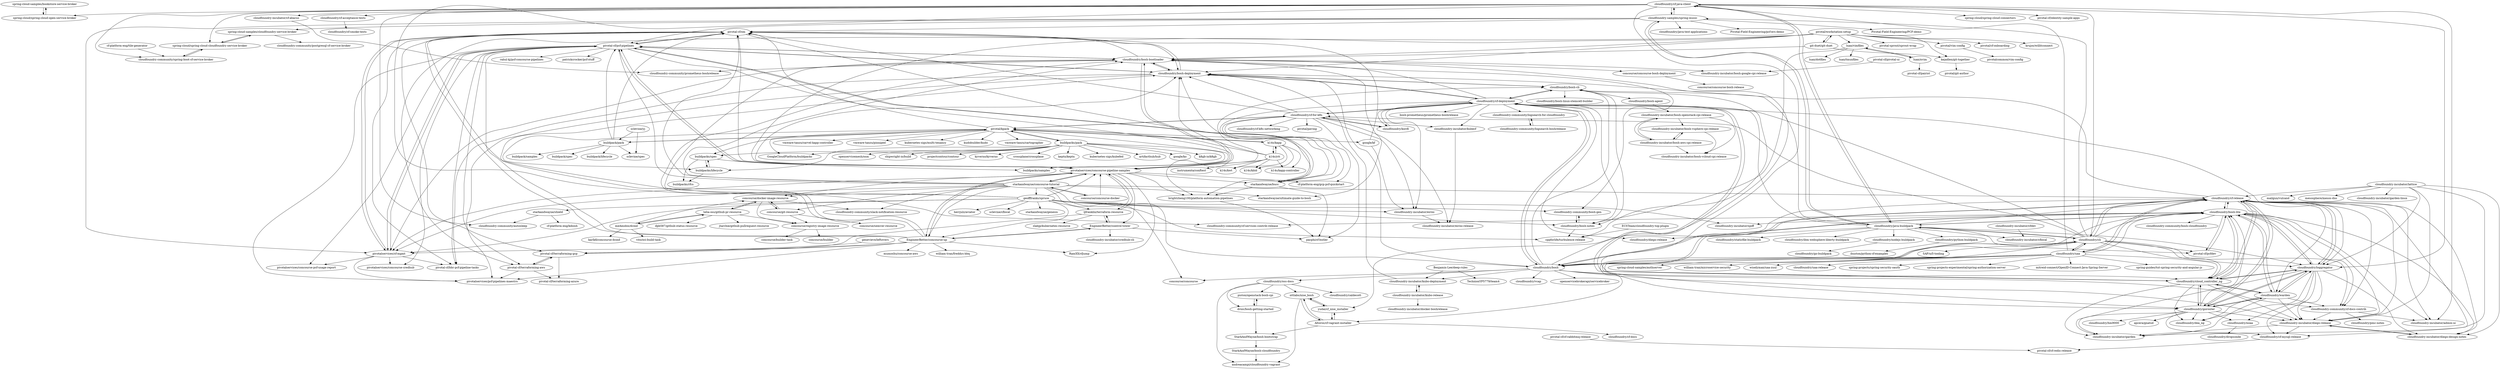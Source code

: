 digraph G {
"spring-cloud-samples/bookstore-service-broker" -> "spring-cloud/spring-cloud-open-service-broker"
"spring-cloud/spring-cloud-open-service-broker" -> "spring-cloud-samples/bookstore-service-broker"
"buildpack/pack" -> "buildpack/samples"
"buildpack/pack" -> "sclevine/spec"
"buildpack/pack" -> "buildpack/spec"
"buildpack/pack" -> "buildpack/lifecycle"
"buildpack/pack" -> "pivotal-cf/om"
"buildpack/pack" -> "pivotal/kpack"
"buildpack/pack" -> "pivotal-cf/pcf-pipelines"
"pivotal/kpack" -> "buildpacks/pack"
"pivotal/kpack" -> "buildpacks/spec"
"pivotal/kpack" -> "cloudfoundry/cf-for-k8s"
"pivotal/kpack" -> "vmware-tanzu/cartographer" ["e"=1]
"pivotal/kpack" -> "k14s/kapp"
"pivotal/kpack" -> "buildpack/pack"
"pivotal/kpack" -> "pivotal-cf/om"
"pivotal/kpack" -> "buildpacks/lifecycle"
"pivotal/kpack" -> "vmware-tanzu/carvel-kapp-controller" ["e"=1]
"pivotal/kpack" -> "vmware-tanzu/pinniped" ["e"=1]
"pivotal/kpack" -> "kubernetes-sigs/multi-tenancy" ["e"=1]
"pivotal/kpack" -> "kudobuilder/kudo" ["e"=1]
"pivotal/kpack" -> "GoogleCloudPlatform/buildpacks" ["e"=1]
"pivotal/kpack" -> "google/kf"
"pivotal/kpack" -> "buildpacks/samples"
"sclevine/yj" -> "sclevine/spec"
"sclevine/yj" -> "buildpack/pack"
"buildpacks/pack" -> "pivotal/kpack"
"buildpacks/pack" -> "GoogleCloudPlatform/buildpacks" ["e"=1]
"buildpacks/pack" -> "buildpacks/lifecycle"
"buildpacks/pack" -> "buildpacks/spec"
"buildpacks/pack" -> "buildpacks/samples"
"buildpacks/pack" -> "shipwright-io/build" ["e"=1]
"buildpacks/pack" -> "projectcontour/contour" ["e"=1]
"buildpacks/pack" -> "kyverno/kyverno" ["e"=1]
"buildpacks/pack" -> "crossplane/crossplane" ["e"=1]
"buildpacks/pack" -> "keptn/keptn" ["e"=1]
"buildpacks/pack" -> "kubernetes-sigs/kubefed" ["e"=1]
"buildpacks/pack" -> "artifacthub/hub" ["e"=1]
"buildpacks/pack" -> "google/ko" ["e"=1]
"buildpacks/pack" -> "k8gb-io/k8gb" ["e"=1]
"buildpacks/pack" -> "openservicemesh/osm" ["e"=1]
"git-duet/git-duet" -> "kejadlen/git-together"
"git-duet/git-duet" -> "pivotal/workstation-setup"
"git-duet/git-duet" -> "cloudfoundry/bosh-bootloader"
"cloudfoundry-samples/spring-music" -> "cloudfoundry/cf-java-client"
"cloudfoundry-samples/spring-music" -> "pivotal-cf/pcf-pipelines"
"cloudfoundry-samples/spring-music" -> "Pivotal-Field-Engineering/PCF-demo"
"cloudfoundry-samples/spring-music" -> "cloudfoundry/java-buildpack"
"cloudfoundry-samples/spring-music" -> "pivotal-cf/om"
"cloudfoundry-samples/spring-music" -> "cloudfoundry/java-test-applications"
"cloudfoundry-samples/spring-music" -> "spring-cloud-samples/cloudfoundry-service-broker"
"cloudfoundry-samples/spring-music" -> "Pivotal-Field-Engineering/pcf-ers-demo"
"cloudfoundry-samples/spring-music" -> "pivotalservices/cf-mgmt"
"cloudfoundry/java-buildpack" -> "cloudfoundry/staticfile-buildpack"
"cloudfoundry/java-buildpack" -> "cloudfoundry/ibm-websphere-liberty-buildpack"
"cloudfoundry/java-buildpack" -> "cloudfoundry/bosh-lite"
"cloudfoundry/java-buildpack" -> "cloudfoundry/cf-java-client"
"cloudfoundry/java-buildpack" -> "cloudfoundry/nodejs-buildpack"
"cloudfoundry/java-buildpack" -> "cloudfoundry-samples/spring-music"
"cloudfoundry/java-buildpack" -> "cloudfoundry/cli"
"cloudfoundry/java-buildpack" -> "cloudfoundry/cf-release"
"cloudfoundry/java-buildpack" -> "cloudfoundry/python-buildpack"
"cloudfoundry/java-buildpack" -> "pivotal-cf/pcfdev"
"cloudfoundry/java-buildpack" -> "cloudfoundry/cf-deployment"
"cloudfoundry/java-buildpack" -> "cloudfoundry/bosh-cli"
"cloudfoundry/java-buildpack" -> "cloudfoundry/diego-release"
"cloudfoundry/java-buildpack" -> "cloudfoundry/loggregator"
"cloudfoundry/java-buildpack" -> "cloudfoundry-incubator/cflocal"
"cloudfoundry/uaa" -> "cloudfoundry/cf-release"
"cloudfoundry/uaa" -> "mitreid-connect/OpenID-Connect-Java-Spring-Server" ["e"=1]
"cloudfoundry/uaa" -> "spring-projects/spring-security-oauth" ["e"=1]
"cloudfoundry/uaa" -> "cloudfoundry/cf-java-client"
"cloudfoundry/uaa" -> "spring-projects-experimental/spring-authorization-server" ["e"=1]
"cloudfoundry/uaa" -> "cloudfoundry/bosh"
"cloudfoundry/uaa" -> "cloudfoundry/cli"
"cloudfoundry/uaa" -> "cloudfoundry/cloud_controller_ng"
"cloudfoundry/uaa" -> "cloudfoundry/bosh-lite"
"cloudfoundry/uaa" -> "spring-guides/tut-spring-security-and-angular-js" ["e"=1]
"cloudfoundry/uaa" -> "cloudfoundry/gorouter"
"cloudfoundry/uaa" -> "spring-cloud-samples/authserver" ["e"=1]
"cloudfoundry/uaa" -> "william-tran/microservice-security" ["e"=1]
"cloudfoundry/uaa" -> "wiselyman/uaa-zuul" ["e"=1]
"cloudfoundry/uaa" -> "cloudfoundry/uaa-release"
"cloudfoundry-incubator/eirini" -> "cloudfoundry-incubator/eirini-release"
"cloudfoundry/cf-release" -> "cloudfoundry/bosh-lite"
"cloudfoundry/cf-release" -> "cloudfoundry/bosh"
"cloudfoundry/cf-release" -> "cloudfoundry-incubator/diego-release"
"cloudfoundry/cf-release" -> "cloudfoundry/cloud_controller_ng"
"cloudfoundry/cf-release" -> "cloudfoundry/loggregator"
"cloudfoundry/cf-release" -> "cloudfoundry/gorouter"
"cloudfoundry/cf-release" -> "cloudfoundry-community/cf-docs-contrib"
"cloudfoundry/cf-release" -> "cloudfoundry/cf-mysql-release"
"cloudfoundry/cf-release" -> "cloudfoundry/cli"
"cloudfoundry/cf-release" -> "cloudfoundry/warden"
"cloudfoundry/cf-release" -> "cloudfoundry-incubator/diego-design-notes"
"cloudfoundry/cf-release" -> "cloudfoundry/bosh-deployment"
"cloudfoundry/cf-release" -> "cloudfoundry-incubator/admin-ui"
"cloudfoundry/cf-release" -> "cloudfoundry/uaa"
"cloudfoundry/cf-release" -> "yudai/cf_nise_installer"
"cloudfoundry/cli" -> "cloudfoundry/cf-release"
"cloudfoundry/cli" -> "cloudfoundry/bosh"
"cloudfoundry/cli" -> "cloudfoundry/java-buildpack"
"cloudfoundry/cli" -> "cloudfoundry/bosh-lite"
"cloudfoundry/cli" -> "cloudfoundry/cloud_controller_ng"
"cloudfoundry/cli" -> "cloudfoundry/uaa"
"cloudfoundry/cli" -> "cloudfoundry/cf-deployment"
"cloudfoundry/cli" -> "cloudfoundry/gorouter"
"cloudfoundry/cli" -> "cloudfoundry/cf-java-client"
"cloudfoundry/cli" -> "SAP/ui5-tooling" ["e"=1]
"cloudfoundry/cli" -> "cloudfoundry/cf-for-k8s"
"cloudfoundry/cli" -> "cloudfoundry/loggregator"
"cloudfoundry/cli" -> "cloudfoundry-samples/spring-music"
"cloudfoundry/cli" -> "pivotal-cf/pcfdev"
"cloudfoundry/cli" -> "cloudfoundry-community/cf-docs-contrib"
"kejadlen/git-together" -> "pivotal/git-author"
"k14s/kapp" -> "k14s/ytt"
"k14s/kapp" -> "k14s/kwt"
"k14s/kapp" -> "k14s/kbld"
"k14s/kapp" -> "k14s/kapp-controller"
"k14s/kapp" -> "pivotal/kpack"
"pivotal-cf/om" -> "pivotal-cf/pcf-pipelines"
"pivotal-cf/om" -> "pivotalservices/cf-mgmt"
"pivotal-cf/om" -> "pivotal-cf/terraforming-gcp"
"pivotal-cf/om" -> "pivotal-cf/bbr-pcf-pipeline-tasks"
"pivotal-cf/om" -> "cloudfoundry/bosh-deployment"
"pivotal-cf/om" -> "brightzheng100/platform-automation-pipelines"
"concourse/git-resource" -> "concourse/docker-image-resource"
"concourse/git-resource" -> "concourse/semver-resource"
"concourse/git-resource" -> "concourse/registry-image-resource"
"pivotal/vim-config" -> "pivotalcommon/vim-config"
"cloudfoundry/bosh" -> "cloudfoundry/cf-release"
"cloudfoundry/bosh" -> "cloudfoundry/bosh-lite"
"cloudfoundry/bosh" -> "cloudfoundry/bosh-cli"
"cloudfoundry/bosh" -> "cloudfoundry/cli"
"cloudfoundry/bosh" -> "cloudfoundry/cf-deployment"
"cloudfoundry/bosh" -> "cloudfoundry/bosh-deployment"
"cloudfoundry/bosh" -> "cloudfoundry/cloud_controller_ng"
"cloudfoundry/bosh" -> "cloudfoundry-incubator/kubo-deployment"
"cloudfoundry/bosh" -> "cloudfoundry/vcap" ["e"=1]
"cloudfoundry/bosh" -> "cloudfoundry-incubator/diego-release"
"cloudfoundry/bosh" -> "concourse/concourse" ["e"=1]
"cloudfoundry/bosh" -> "cloudfoundry/oss-docs"
"cloudfoundry/bosh" -> "cloudfoundry/bosh-bootloader"
"cloudfoundry/bosh" -> "cloudfoundry-community/cf-docs-contrib"
"cloudfoundry/bosh" -> "openservicebrokerapi/servicebroker" ["e"=1]
"pivotalservices/concourse-pipeline-samples" -> "pivotal-cf/pcf-pipelines"
"pivotalservices/concourse-pipeline-samples" -> "cloudfoundry/bosh-bootloader"
"pivotalservices/concourse-pipeline-samples" -> "starkandwayne/concourse-tutorial"
"pivotalservices/concourse-pipeline-samples" -> "pivotal-cf/om"
"pivotalservices/concourse-pipeline-samples" -> "pivotalservices/cf-mgmt"
"pivotalservices/concourse-pipeline-samples" -> "EngineerBetter/concourse-up"
"pivotalservices/concourse-pipeline-samples" -> "EngineerBetter/control-tower"
"pivotalservices/concourse-pipeline-samples" -> "ljfranklin/terraform-resource"
"pivotalservices/concourse-pipeline-samples" -> "cloudfoundry/bosh-deployment"
"pivotalservices/concourse-pipeline-samples" -> "RamXX/cfjump"
"pivotalservices/concourse-pipeline-samples" -> "brightzheng100/platform-automation-pipelines"
"pivotalservices/concourse-pipeline-samples" -> "concourse/docker-image-resource"
"pivotalservices/concourse-pipeline-samples" -> "cloudfoundry/bosh-cli"
"pivotalservices/concourse-pipeline-samples" -> "cf-platform-eng/gcp-pcf-quickstart"
"pivotalservices/concourse-pipeline-samples" -> "starkandwayne/bucc"
"cloudfoundry-incubator/cfdev" -> "cloudfoundry-incubator/cflocal"
"cloudfoundry/bosh-lite" -> "cloudfoundry/cf-release"
"cloudfoundry/bosh-lite" -> "cloudfoundry-incubator/spiff"
"cloudfoundry/bosh-lite" -> "cloudfoundry-incubator/diego-release"
"cloudfoundry/bosh-lite" -> "cloudfoundry/bosh"
"cloudfoundry/bosh-lite" -> "cloudfoundry/cloud_controller_ng"
"cloudfoundry/bosh-lite" -> "cloudfoundry/loggregator"
"cloudfoundry/bosh-lite" -> "cloudfoundry/warden"
"cloudfoundry/bosh-lite" -> "Altoros/cf-vagrant-installer"
"cloudfoundry/bosh-lite" -> "cloudfoundry-incubator/admin-ui"
"cloudfoundry/bosh-lite" -> "cloudfoundry-community/cf-services-contrib-release"
"cloudfoundry/bosh-lite" -> "cloudfoundry-community/bosh-cloudfoundry"
"cloudfoundry/bosh-lite" -> "cloudfoundry-incubator/diego-design-notes"
"cloudfoundry/bosh-lite" -> "cloudfoundry-community/cf-docs-contrib"
"cloudfoundry/bosh-lite" -> "pivotal-cf/pcfdev"
"cloudfoundry/bosh-lite" -> "cloudfoundry/java-buildpack"
"k14s/ytt" -> "k14s/kapp"
"k14s/ytt" -> "k14s/kbld"
"k14s/ytt" -> "k14s/kwt"
"k14s/ytt" -> "cloudfoundry/bosh-deployment"
"k14s/ytt" -> "k14s/kapp-controller"
"k14s/ytt" -> "instrumenta/conftest" ["e"=1]
"k14s/ytt" -> "pivotal/kpack"
"k14s/ytt" -> "pivotalservices/concourse-pipeline-samples"
"pivotal-cf/pivotal-ui" -> "cloudfoundry-incubator/bosh-google-cpi-release"
"cloudfoundry-community/logsearch-boshrelease" -> "cloudfoundry-community/logsearch-for-cloudfoundry"
"cloudfoundry/bosh-deployment" -> "cloudfoundry/bosh-cli"
"cloudfoundry/bosh-deployment" -> "cloudfoundry/cf-deployment"
"cloudfoundry/bosh-deployment" -> "cloudfoundry/bosh-bootloader"
"cloudfoundry/bosh-deployment" -> "pivotal-cf/bbr-pcf-pipeline-tasks"
"cloudfoundry/bosh-deployment" -> "pivotal-cf/pcf-pipelines"
"cloudfoundry/bosh-deployment" -> "pivotalservices/pcf-pipelines-maestro"
"cloudfoundry/bosh-deployment" -> "pivotal-cf/om"
"concourse/concourse-docker" -> "pivotalservices/concourse-pipeline-samples"
"concourse/concourse-docker" -> "starkandwayne/concourse-tutorial"
"telia-oss/github-pr-resource" -> "concourse/registry-image-resource"
"telia-oss/github-pr-resource" -> "concourse/docker-image-resource"
"telia-oss/github-pr-resource" -> "meAmidos/dcind"
"telia-oss/github-pr-resource" -> "jtarchie/github-pullrequest-resource"
"telia-oss/github-pr-resource" -> "dpb587/github-status-resource"
"brightzheng100/platform-automation-pipelines" -> "pacphi/cf-butler"
"cloudfoundry/bosh-bootloader" -> "pivotal-cf/pcf-pipelines"
"cloudfoundry/bosh-bootloader" -> "cloudfoundry/bosh-deployment"
"cloudfoundry/bosh-bootloader" -> "pivotalservices/concourse-pipeline-samples"
"cloudfoundry/bosh-bootloader" -> "pivotalservices/cf-mgmt"
"cloudfoundry/bosh-bootloader" -> "pivotal-cf/om"
"cloudfoundry/bosh-bootloader" -> "cloudfoundry-incubator/bosh-google-cpi-release"
"cloudfoundry/bosh-bootloader" -> "concourse/concourse-bosh-deployment"
"cloudfoundry/bosh-bootloader" -> "starkandwayne/ultimate-guide-to-bosh"
"cloudfoundry/bosh-bootloader" -> "cloudfoundry-community/prometheus-boshrelease" ["e"=1]
"cloudfoundry/bosh-bootloader" -> "cloudfoundry-community/bosh-gen"
"pivotal-cf/pcf-pipelines" -> "pivotal-cf/om"
"pivotal-cf/pcf-pipelines" -> "pivotalservices/cf-mgmt"
"pivotal-cf/pcf-pipelines" -> "pivotalservices/concourse-pipeline-samples"
"pivotal-cf/pcf-pipelines" -> "pivotal-cf/bbr-pcf-pipeline-tasks"
"pivotal-cf/pcf-pipelines" -> "pivotalservices/pcf-pipelines-maestro"
"pivotal-cf/pcf-pipelines" -> "cloudfoundry/bosh-bootloader"
"pivotal-cf/pcf-pipelines" -> "pivotalservices/concourse-pcf-usage-report"
"pivotal-cf/pcf-pipelines" -> "brightzheng100/platform-automation-pipelines"
"pivotal-cf/pcf-pipelines" -> "cloudfoundry/bosh-deployment"
"pivotal-cf/pcf-pipelines" -> "rahul-kj/pcf-concourse-pipelines"
"pivotal-cf/pcf-pipelines" -> "pivotal-cf/terraforming-aws"
"pivotal-cf/pcf-pipelines" -> "starkandwayne/bucc"
"pivotal-cf/pcf-pipelines" -> "pivotalservices/concourse-credhub"
"pivotal-cf/pcf-pipelines" -> "patrickcrocker/pcf-stuff"
"pivotal/workstation-setup" -> "pivotal/cf-onboarding"
"pivotal/workstation-setup" -> "cloudfoundry/bosh-bootloader"
"pivotal/workstation-setup" -> "krujos/willitconnect"
"pivotal/workstation-setup" -> "luan/vimfiles"
"pivotal/workstation-setup" -> "pivotalservices/concourse-pipeline-samples"
"pivotal/workstation-setup" -> "pivotal/vim-config"
"pivotal/workstation-setup" -> "git-duet/git-duet"
"pivotal/workstation-setup" -> "kejadlen/git-together"
"pivotal/workstation-setup" -> "cloudfoundry/bosh-deployment"
"pivotal/workstation-setup" -> "pivotal-sprout/sprout-wrap" ["e"=1]
"pivotal/workstation-setup" -> "pivotal-cf/terraforming-aws"
"cloudfoundry-community/spring-boot-cf-service-broker" -> "spring-cloud/spring-cloud-cloudfoundry-service-broker"
"starkandwayne/shield" -> "cf-platform-eng/kibosh"
"starkandwayne/shield" -> "cloudfoundry-community/autosleep"
"google/kf" -> "pivotal-cf/om"
"google/kf" -> "cloudfoundry-incubator/eirini"
"cloudfoundry-community/logsearch-for-cloudfoundry" -> "cloudfoundry-community/logsearch-boshrelease"
"geofffranks/spruce" -> "herrjulz/aviator"
"geofffranks/spruce" -> "cloudfoundry-community/bosh-gen"
"geofffranks/spruce" -> "cloudfoundry/bosh-notes"
"geofffranks/spruce" -> "pivotalservices/cf-mgmt"
"geofffranks/spruce" -> "cloudfoundry-incubator/spiff"
"geofffranks/spruce" -> "pivotal-cf/om"
"geofffranks/spruce" -> "cloudfoundry-incubator/eirini"
"geofffranks/spruce" -> "starkandwayne/shield"
"geofffranks/spruce" -> "sclevine/cflocal" ["e"=1]
"geofffranks/spruce" -> "starkandwayne/genesis"
"geofffranks/spruce" -> "ljfranklin/terraform-resource"
"geofffranks/spruce" -> "EngineerBetter/concourse-up"
"geofffranks/spruce" -> "pivotalservices/concourse-pipeline-samples"
"geofffranks/spruce" -> "cppforlife/turbulence-release"
"geofffranks/spruce" -> "cloudfoundry/bosh-bootloader"
"pivotal-cf/pcfdev" -> "cloudfoundry/bosh-lite"
"starkandwayne/concourse-tutorial" -> "pivotalservices/concourse-pipeline-samples"
"starkandwayne/concourse-tutorial" -> "concourse/concourse" ["e"=1]
"starkandwayne/concourse-tutorial" -> "EngineerBetter/concourse-up"
"starkandwayne/concourse-tutorial" -> "concourse/concourse-docker"
"starkandwayne/concourse-tutorial" -> "pivotal-cf/om"
"starkandwayne/concourse-tutorial" -> "concourse/docker-image-resource"
"starkandwayne/concourse-tutorial" -> "pivotal-cf/pcf-pipelines"
"starkandwayne/concourse-tutorial" -> "cloudfoundry/bosh-bootloader"
"starkandwayne/concourse-tutorial" -> "concourse/git-resource"
"starkandwayne/concourse-tutorial" -> "cloudfoundry-community/slack-notification-resource"
"starkandwayne/concourse-tutorial" -> "pivotalservices/cf-mgmt"
"starkandwayne/concourse-tutorial" -> "geofffranks/spruce"
"starkandwayne/concourse-tutorial" -> "starkandwayne/ultimate-guide-to-bosh"
"starkandwayne/concourse-tutorial" -> "cloudfoundry/bosh"
"starkandwayne/concourse-tutorial" -> "cloudfoundry/cf-release"
"cloudfoundry/cf-deployment" -> "cloudfoundry/bosh-deployment"
"cloudfoundry/cf-deployment" -> "cloudfoundry/cf-for-k8s"
"cloudfoundry/cf-deployment" -> "cloudfoundry/bosh-bootloader"
"cloudfoundry/cf-deployment" -> "cloudfoundry/bosh-cli"
"cloudfoundry/cf-deployment" -> "cloudfoundry/bosh-notes"
"cloudfoundry/cf-deployment" -> "cloudfoundry/korifi"
"cloudfoundry/cf-deployment" -> "cloudfoundry/diego-release"
"cloudfoundry/cf-deployment" -> "cloudfoundry-community/logsearch-for-cloudfoundry"
"cloudfoundry/cf-deployment" -> "starkandwayne/bucc"
"cloudfoundry/cf-deployment" -> "cloudfoundry/cloud_controller_ng"
"cloudfoundry/cf-deployment" -> "cloudfoundry-incubator/kubecf"
"cloudfoundry/cf-deployment" -> "bosh-prometheus/prometheus-boshrelease"
"cloudfoundry/cf-deployment" -> "cloudfoundry-incubator/eirini"
"cloudfoundry/cf-deployment" -> "cloudfoundry/loggregator"
"cloudfoundry/cf-deployment" -> "cloudfoundry/bosh"
"cloudfoundry/korifi" -> "cloudfoundry/cf-for-k8s"
"cloudfoundry/korifi" -> "cloudfoundry/cf-deployment"
"concourse/concourse-bosh-deployment" -> "concourse/concourse-bosh-release"
"Benjamin-Lee/deep-rules" -> "cloudfoundry-incubator/kubo-deployment"
"Benjamin-Lee/deep-rules" -> "TechnionYP5779/team4" ["e"=1]
"cloudfoundry/bosh-notes" -> "cppforlife/turbulence-release"
"cloudfoundry/bosh-notes" -> "cloudfoundry-community/bosh-gen"
"luan/vimfiles" -> "luan/nvim"
"luan/vimfiles" -> "cloudfoundry/bosh-notes"
"luan/vimfiles" -> "luan/tmuxfiles"
"luan/vimfiles" -> "luan/dotfiles"
"cloudfoundry/python-buildpack" -> "ihuston/python-cf-examples"
"genevieve/leftovers" -> "pivotal-cf/terraforming-gcp"
"cloudfoundry-incubator/kubo-deployment" -> "cloudfoundry-incubator/kubo-release"
"cloudfoundry-incubator/kubo-deployment" -> "cloudfoundry/bosh-deployment"
"cloudfoundry/gorouter" -> "cloudfoundry/cloud_controller_ng"
"cloudfoundry/gorouter" -> "cloudfoundry/loggregator"
"cloudfoundry/gorouter" -> "cloudfoundry/dea_ng"
"cloudfoundry/gorouter" -> "cloudfoundry/cf-release"
"cloudfoundry/gorouter" -> "cloudfoundry/warden"
"cloudfoundry/gorouter" -> "cloudfoundry-incubator/diego-release"
"cloudfoundry/gorouter" -> "cloudfoundry/hm9000"
"cloudfoundry/gorouter" -> "cloudfoundry/cf-mysql-release"
"cloudfoundry/gorouter" -> "apcera/gnatsd" ["e"=1]
"cloudfoundry/gorouter" -> "cloudfoundry/noaa"
"cloudfoundry/gorouter" -> "cloudfoundry/bosh-lite"
"cloudfoundry/gorouter" -> "cloudfoundry-incubator/garden"
"ljfranklin/terraform-resource" -> "EngineerBetter/control-tower"
"ljfranklin/terraform-resource" -> "zlabjp/kubernetes-resource"
"ljfranklin/terraform-resource" -> "pivotal-cf/terraforming-gcp"
"ljfranklin/terraform-resource" -> "pivotalservices/concourse-pipeline-samples"
"cloudfoundry/cloud_controller_ng" -> "cloudfoundry/dea_ng"
"cloudfoundry/cloud_controller_ng" -> "cloudfoundry/loggregator"
"cloudfoundry/cloud_controller_ng" -> "cloudfoundry/gorouter"
"cloudfoundry/cloud_controller_ng" -> "cloudfoundry/warden"
"cloudfoundry/cloud_controller_ng" -> "cloudfoundry/bosh-lite"
"cloudfoundry/cloud_controller_ng" -> "cloudfoundry/cf-release"
"cloudfoundry/cloud_controller_ng" -> "cloudfoundry-incubator/diego-release"
"cloudfoundry/cloud_controller_ng" -> "cloudfoundry-incubator/garden"
"cloudfoundry/cloud_controller_ng" -> "cloudfoundry/cf-deployment"
"cloudfoundry/nodejs-buildpack" -> "cloudfoundry/go-buildpack"
"cloudfoundry/cf-for-k8s" -> "cloudfoundry-incubator/kubecf"
"cloudfoundry/cf-for-k8s" -> "cloudfoundry/korifi"
"cloudfoundry/cf-for-k8s" -> "cloudfoundry/cf-deployment"
"cloudfoundry/cf-for-k8s" -> "cloudfoundry/cf-k8s-networking"
"cloudfoundry/cf-for-k8s" -> "pivotal/paving"
"cloudfoundry/cf-for-k8s" -> "cloudfoundry-incubator/eirini"
"cloudfoundry/cf-for-k8s" -> "cloudfoundry/bosh-deployment"
"cloudfoundry/cf-for-k8s" -> "pivotal/kpack"
"cloudfoundry/cf-for-k8s" -> "cf-platform-eng/gcp-pcf-quickstart"
"cloudfoundry/cf-for-k8s" -> "cloudfoundry-incubator/eirini-release"
"cloudfoundry/cf-for-k8s" -> "pacphi/cf-butler"
"cloudfoundry/cf-for-k8s" -> "pivotal-cf/om"
"cloudfoundry/cf-for-k8s" -> "starkandwayne/bucc"
"cf-platform-eng/tile-generator" -> "cloudfoundry-community/spring-boot-cf-service-broker"
"concourse/docker-image-resource" -> "concourse/registry-image-resource"
"concourse/docker-image-resource" -> "concourse/git-resource"
"concourse/docker-image-resource" -> "cloudfoundry-community/slack-notification-resource"
"concourse/docker-image-resource" -> "telia-oss/github-pr-resource"
"buildpacks/spec" -> "buildpacks/lifecycle"
"buildpacks/spec" -> "buildpacks/rfcs"
"buildpacks/spec" -> "buildpacks/samples"
"StarkAndWayne/bosh-bootstrap" -> "StarkAndWayne/bosh-cloudfoundry"
"pivotal-cf/terraforming-aws" -> "pivotal-cf/terraforming-azure"
"pivotal-cf/terraforming-aws" -> "pivotalservices/pcf-pipelines-maestro"
"pivotal-cf/terraforming-aws" -> "pivotal-cf/terraforming-gcp"
"pivotal-cf/terraforming-gcp" -> "pivotal-cf/terraforming-azure"
"pivotal-cf/terraforming-gcp" -> "pivotal-cf/terraforming-aws"
"cloudfoundry/cf-java-client" -> "cloudfoundry-incubator/admin-ui"
"cloudfoundry/cf-java-client" -> "cloudfoundry-samples/spring-music"
"cloudfoundry/cf-java-client" -> "spring-cloud/spring-cloud-cloudfoundry-service-broker"
"cloudfoundry/cf-java-client" -> "cloudfoundry/loggregator"
"cloudfoundry/cf-java-client" -> "cloudfoundry/java-buildpack"
"cloudfoundry/cf-java-client" -> "cloudfoundry/cloud_controller_ng"
"cloudfoundry/cf-java-client" -> "cloudfoundry-incubator/cf-abacus"
"cloudfoundry/cf-java-client" -> "cloudfoundry-community/cf-services-contrib-release"
"cloudfoundry/cf-java-client" -> "cloudfoundry-community/spring-boot-cf-service-broker"
"cloudfoundry/cf-java-client" -> "cloudfoundry/cf-acceptance-tests"
"cloudfoundry/cf-java-client" -> "spring-cloud/spring-cloud-open-service-broker"
"cloudfoundry/cf-java-client" -> "spring-cloud/spring-cloud-connectors" ["e"=1]
"cloudfoundry/cf-java-client" -> "pivotal-cf/identity-sample-apps" ["e"=1]
"cloudfoundry/cf-java-client" -> "cloudfoundry-community/autosleep"
"concourse/registry-image-resource" -> "concourse/builder"
"concourse/registry-image-resource" -> "concourse/builder-task"
"EngineerBetter/concourse-up" -> "pivotalservices/cf-mgmt"
"EngineerBetter/concourse-up" -> "pivotalservices/concourse-pipeline-samples"
"EngineerBetter/concourse-up" -> "EngineerBetter/control-tower"
"EngineerBetter/concourse-up" -> "pivotal-cf/terraforming-gcp"
"EngineerBetter/concourse-up" -> "cloudfoundry/bosh-bootloader"
"EngineerBetter/concourse-up" -> "pivotal-cf/pcf-pipelines"
"EngineerBetter/concourse-up" -> "cloudfoundry/bosh-deployment"
"EngineerBetter/concourse-up" -> "pivotal-cf/om"
"EngineerBetter/concourse-up" -> "pivotalservices/pcf-pipelines-maestro"
"EngineerBetter/concourse-up" -> "william-tran/freddys-bbq" ["e"=1]
"EngineerBetter/concourse-up" -> "RamXX/cfjump"
"EngineerBetter/concourse-up" -> "mumoshu/concourse-aws"
"cloudfoundry-incubator/cf-abacus" -> "cloudfoundry-community/prometheus-boshrelease" ["e"=1]
"EngineerBetter/control-tower" -> "EngineerBetter/concourse-up"
"EngineerBetter/control-tower" -> "cloudfoundry-incubator/credhub-cli"
"EngineerBetter/control-tower" -> "ljfranklin/terraform-resource"
"EngineerBetter/control-tower" -> "pacphi/cf-butler"
"cloudfoundry-community/cf-docs-contrib" -> "cloudfoundry-incubator/diego-release"
"cloudfoundry-community/cf-docs-contrib" -> "cloudfoundry/pmc-notes"
"cloudfoundry-community/cf-docs-contrib" -> "cloudfoundry-incubator/admin-ui"
"starkandwayne/bucc" -> "brightzheng100/platform-automation-pipelines"
"starkandwayne/bucc" -> "pacphi/cf-butler"
"starkandwayne/bucc" -> "pivotal-cf/pcf-pipelines"
"starkandwayne/bucc" -> "cloudfoundry/bosh-deployment"
"cloudfoundry/bosh-cli" -> "cloudfoundry/bosh-deployment"
"cloudfoundry/bosh-cli" -> "cloudfoundry/bosh-linux-stemcell-builder"
"cloudfoundry/bosh-cli" -> "cloudfoundry/bosh-notes"
"cloudfoundry/bosh-cli" -> "cloudfoundry/bosh-agent"
"cloudfoundry/bosh-cli" -> "cloudfoundry/cf-deployment"
"cloudfoundry/bosh-cli" -> "cppforlife/turbulence-release"
"luan/nvim" -> "pivotal-cf/pairist"
"luan/nvim" -> "luan/vimfiles"
"cloudfoundry/noaa" -> "cloudfoundry/dropsonde"
"spring-cloud/spring-cloud-cloudfoundry-service-broker" -> "spring-cloud-samples/cloudfoundry-service-broker"
"spring-cloud/spring-cloud-cloudfoundry-service-broker" -> "cloudfoundry-community/spring-boot-cf-service-broker"
"cloudfoundry/loggregator" -> "cloudfoundry/noaa"
"cloudfoundry/loggregator" -> "cloudfoundry/cloud_controller_ng"
"cloudfoundry/loggregator" -> "cloudfoundry/warden"
"cloudfoundry/loggregator" -> "cloudfoundry-incubator/diego-release"
"cloudfoundry/loggregator" -> "cloudfoundry-incubator/diego-design-notes"
"cloudfoundry/loggregator" -> "cloudfoundry/dea_ng"
"cloudfoundry/loggregator" -> "cloudfoundry/gorouter"
"cloudfoundry/loggregator" -> "cloudfoundry/bosh-lite"
"cloudfoundry/loggregator" -> "cloudfoundry/cf-release"
"cloudfoundry/loggregator" -> "cloudfoundry-incubator/garden"
"cloudfoundry/loggregator" -> "cloudfoundry/cf-mysql-release"
"Altoros/cf-vagrant-installer" -> "nttlabs/nise_bosh"
"Altoros/cf-vagrant-installer" -> "StarkAndWayne/bosh-bootstrap"
"Altoros/cf-vagrant-installer" -> "yudai/cf_nise_installer"
"Altoros/cf-vagrant-installer" -> "cloudfoundry/cf-docs"
"nttlabs/nise_bosh" -> "yudai/cf_nise_installer"
"nttlabs/nise_bosh" -> "Altoros/cf-vagrant-installer"
"nttlabs/nise_bosh" -> "andreacampi/cloudfoundry-vagrant"
"cloudfoundry-incubator/lattice" -> "cloudfoundry-incubator/diego-release"
"cloudfoundry-incubator/lattice" -> "cloudfoundry-incubator/diego-design-notes"
"cloudfoundry-incubator/lattice" -> "mesosphere/mesos-dns" ["e"=1]
"cloudfoundry-incubator/lattice" -> "cloudfoundry/loggregator"
"cloudfoundry-incubator/lattice" -> "cloudfoundry-incubator/garden-linux"
"cloudfoundry-incubator/lattice" -> "cloudfoundry-incubator/garden"
"cloudfoundry-incubator/lattice" -> "mailgun/vulcand" ["e"=1]
"cloudfoundry-incubator/lattice" -> "cloudfoundry/cf-release"
"cloudfoundry/cf-acceptance-tests" -> "cloudfoundry/cf-smoke-tests"
"cloudfoundry/warden" -> "cloudfoundry/dea_ng"
"cloudfoundry/warden" -> "cloudfoundry/loggregator"
"cloudfoundry/warden" -> "cloudfoundry/cloud_controller_ng"
"cloudfoundry/warden" -> "cloudfoundry-incubator/garden"
"cloudfoundry/warden" -> "cloudfoundry-incubator/diego-release"
"cloudfoundry/warden" -> "cloudfoundry/gorouter"
"cloudfoundry/warden" -> "cloudfoundry/bosh-lite"
"cloudfoundry/warden" -> "cloudfoundry-community/cf-docs-contrib"
"yudai/cf_nise_installer" -> "nttlabs/nise_bosh"
"yudai/cf_nise_installer" -> "Altoros/cf-vagrant-installer"
"piston/openstack-bosh-cpi" -> "drnic/bosh-getting-started"
"buildpacks/lifecycle" -> "buildpacks/spec"
"buildpacks/lifecycle" -> "buildpacks/rfcs"
"cloudfoundry-incubator/diego-release" -> "cloudfoundry-incubator/diego-design-notes"
"cloudfoundry-incubator/diego-release" -> "cloudfoundry-incubator/garden"
"cloudfoundry-incubator/diego-release" -> "cloudfoundry/cf-mysql-release"
"meAmidos/dcind" -> "vito/oci-build-task"
"meAmidos/dcind" -> "karlkfi/concourse-dcind"
"meAmidos/dcind" -> "telia-oss/github-pr-resource"
"meAmidos/dcind" -> "concourse/docker-image-resource"
"ECSTeam/cloudfoundry-top-plugin" -> "cppforlife/turbulence-release"
"pivotalservices/cf-mgmt" -> "pivotal-cf/pcf-pipelines"
"pivotalservices/cf-mgmt" -> "pivotal-cf/bbr-pcf-pipeline-tasks"
"pivotalservices/cf-mgmt" -> "pivotalservices/pcf-pipelines-maestro"
"pivotalservices/cf-mgmt" -> "pivotalservices/concourse-credhub"
"pivotalservices/cf-mgmt" -> "pivotalservices/concourse-pcf-usage-report"
"pivotalservices/cf-mgmt" -> "pivotal-cf/om"
"cloudfoundry-community/bosh-gen" -> "cloudfoundry/bosh-notes"
"cloudfoundry-incubator/kubo-release" -> "cloudfoundry-incubator/kubo-deployment"
"cloudfoundry-incubator/kubo-release" -> "cloudfoundry-incubator/docker-boshrelease"
"cloudfoundry/bosh-agent" -> "cloudfoundry-incubator/bosh-openstack-cpi-release"
"spring-cloud-samples/cloudfoundry-service-broker" -> "spring-cloud/spring-cloud-cloudfoundry-service-broker"
"spring-cloud-samples/cloudfoundry-service-broker" -> "cloudfoundry-community/postgresql-cf-service-broker"
"cloudfoundry-incubator/bosh-vsphere-cpi-release" -> "cloudfoundry-incubator/bosh-vcloud-cpi-release"
"cloudfoundry-incubator/bosh-vsphere-cpi-release" -> "cloudfoundry-incubator/bosh-aws-cpi-release"
"cloudfoundry-incubator/kubecf" -> "cloudfoundry-incubator/eirini-release"
"cloudfoundry-incubator/bosh-aws-cpi-release" -> "cloudfoundry-incubator/bosh-vsphere-cpi-release"
"cloudfoundry-incubator/bosh-aws-cpi-release" -> "cloudfoundry-incubator/bosh-vcloud-cpi-release"
"cloudfoundry-incubator/bosh-aws-cpi-release" -> "cloudfoundry-incubator/bosh-openstack-cpi-release"
"cloudfoundry-incubator/bosh-openstack-cpi-release" -> "cloudfoundry-incubator/bosh-vcloud-cpi-release"
"cloudfoundry-incubator/bosh-openstack-cpi-release" -> "cloudfoundry-incubator/bosh-aws-cpi-release"
"cloudfoundry-incubator/bosh-openstack-cpi-release" -> "cloudfoundry-incubator/bosh-vsphere-cpi-release"
"cloudfoundry/cf-mysql-release" -> "pivotal-cf/cf-redis-release"
"pivotal-cf/cf-rabbitmq-release" -> "pivotal-cf/cf-redis-release"
"cloudfoundry-incubator/diego-design-notes" -> "cloudfoundry-incubator/diego-release"
"cloudfoundry/oss-docs" -> "drnic/bosh-getting-started"
"cloudfoundry/oss-docs" -> "piston/openstack-bosh-cpi"
"cloudfoundry/oss-docs" -> "nttlabs/nise_bosh"
"cloudfoundry/oss-docs" -> "cloudfoundry/caldecott"
"cloudfoundry/oss-docs" -> "andreacampi/cloudfoundry-vagrant"
"drnic/bosh-getting-started" -> "piston/openstack-bosh-cpi"
"drnic/bosh-getting-started" -> "StarkAndWayne/bosh-bootstrap"
"StarkAndWayne/bosh-cloudfoundry" -> "andreacampi/cloudfoundry-vagrant"
"spring-cloud-samples/bookstore-service-broker" ["l"="-9.879,1.033"]
"spring-cloud/spring-cloud-open-service-broker" ["l"="-9.906,1.045"]
"buildpack/pack" ["l"="-10.176,1.258"]
"buildpack/samples" ["l"="-10.195,1.279"]
"sclevine/spec" ["l"="-10.214,1.294"]
"buildpack/spec" ["l"="-10.185,1.298"]
"buildpack/lifecycle" ["l"="-10.213,1.266"]
"pivotal-cf/om" ["l"="-10.088,1.212"]
"pivotal/kpack" ["l"="-10.191,1.209"]
"pivotal-cf/pcf-pipelines" ["l"="-10.079,1.223"]
"buildpacks/pack" ["l"="-10.254,1.232"]
"buildpacks/spec" ["l"="-10.238,1.208"]
"cloudfoundry/cf-for-k8s" ["l"="-10.112,1.167"]
"vmware-tanzu/cartographer" ["l"="22.686,15.163"]
"k14s/kapp" ["l"="-10.202,1.175"]
"buildpacks/lifecycle" ["l"="-10.242,1.192"]
"vmware-tanzu/carvel-kapp-controller" ["l"="22.612,15.194"]
"vmware-tanzu/pinniped" ["l"="22.671,15.191"]
"kubernetes-sigs/multi-tenancy" ["l"="-10.699,0.368"]
"kudobuilder/kudo" ["l"="-10.807,0.303"]
"GoogleCloudPlatform/buildpacks" ["l"="-7.66,-0.829"]
"google/kf" ["l"="-10.142,1.207"]
"buildpacks/samples" ["l"="-10.259,1.205"]
"sclevine/yj" ["l"="-10.233,1.316"]
"shipwright-io/build" ["l"="-13.012,-3.722"]
"projectcontour/contour" ["l"="-10.71,0.182"]
"kyverno/kyverno" ["l"="-10.551,0.329"]
"crossplane/crossplane" ["l"="-10.56,0.209"]
"keptn/keptn" ["l"="-10.493,0.301"]
"kubernetes-sigs/kubefed" ["l"="-10.816,0.189"]
"artifacthub/hub" ["l"="-10.584,0.252"]
"google/ko" ["l"="-13.557,1.396"]
"k8gb-io/k8gb" ["l"="-10.636,0.49"]
"openservicemesh/osm" ["l"="-10.741,0.174"]
"git-duet/git-duet" ["l"="-10.024,1.316"]
"kejadlen/git-together" ["l"="-10.016,1.349"]
"pivotal/workstation-setup" ["l"="-10.051,1.303"]
"cloudfoundry/bosh-bootloader" ["l"="-10.044,1.235"]
"cloudfoundry-samples/spring-music" ["l"="-10.023,1.145"]
"cloudfoundry/cf-java-client" ["l"="-9.978,1.08"]
"Pivotal-Field-Engineering/PCF-demo" ["l"="-10.068,1.137"]
"cloudfoundry/java-buildpack" ["l"="-10.007,1.101"]
"cloudfoundry/java-test-applications" ["l"="-9.987,1.16"]
"spring-cloud-samples/cloudfoundry-service-broker" ["l"="-9.96,1.101"]
"Pivotal-Field-Engineering/pcf-ers-demo" ["l"="-10.001,1.165"]
"pivotalservices/cf-mgmt" ["l"="-10.06,1.215"]
"cloudfoundry/staticfile-buildpack" ["l"="-9.944,1.113"]
"cloudfoundry/ibm-websphere-liberty-buildpack" ["l"="-9.973,1.115"]
"cloudfoundry/bosh-lite" ["l"="-10.037,1.06"]
"cloudfoundry/nodejs-buildpack" ["l"="-9.909,1.109"]
"cloudfoundry/cli" ["l"="-10.049,1.09"]
"cloudfoundry/cf-release" ["l"="-10.025,1.077"]
"cloudfoundry/python-buildpack" ["l"="-10.106,1.073"]
"pivotal-cf/pcfdev" ["l"="-10.073,1.077"]
"cloudfoundry/cf-deployment" ["l"="-10.053,1.147"]
"cloudfoundry/bosh-cli" ["l"="-10.023,1.177"]
"cloudfoundry/diego-release" ["l"="-10.065,1.119"]
"cloudfoundry/loggregator" ["l"="-10.016,1.049"]
"cloudfoundry-incubator/cflocal" ["l"="-9.908,1.078"]
"cloudfoundry/uaa" ["l"="-10.064,1.05"]
"mitreid-connect/OpenID-Connect-Java-Spring-Server" ["l"="9.408,21.116"]
"spring-projects/spring-security-oauth" ["l"="9.511,21.255"]
"spring-projects-experimental/spring-authorization-server" ["l"="9.401,21.195"]
"cloudfoundry/bosh" ["l"="-10.033,1.117"]
"cloudfoundry/cloud_controller_ng" ["l"="-10.024,1.062"]
"spring-guides/tut-spring-security-and-angular-js" ["l"="7.472,22.88"]
"cloudfoundry/gorouter" ["l"="-10.037,1.03"]
"spring-cloud-samples/authserver" ["l"="7.319,22.987"]
"william-tran/microservice-security" ["l"="7.328,22.945"]
"wiselyman/uaa-zuul" ["l"="8.354,19.139"]
"cloudfoundry/uaa-release" ["l"="-10.104,1.034"]
"cloudfoundry-incubator/eirini" ["l"="-10.092,1.175"]
"cloudfoundry-incubator/eirini-release" ["l"="-10.122,1.149"]
"cloudfoundry-incubator/diego-release" ["l"="-10.003,1.044"]
"cloudfoundry-community/cf-docs-contrib" ["l"="-10.004,1.069"]
"cloudfoundry/cf-mysql-release" ["l"="-9.997,1.018"]
"cloudfoundry/warden" ["l"="-10.019,1.032"]
"cloudfoundry-incubator/diego-design-notes" ["l"="-9.991,1.034"]
"cloudfoundry/bosh-deployment" ["l"="-10.059,1.191"]
"cloudfoundry-incubator/admin-ui" ["l"="-9.988,1.062"]
"yudai/cf_nise_installer" ["l"="-10.091,1.008"]
"SAP/ui5-tooling" ["l"="-11.2,-2.253"]
"pivotal/git-author" ["l"="-10.001,1.378"]
"k14s/ytt" ["l"="-10.164,1.179"]
"k14s/kwt" ["l"="-10.201,1.143"]
"k14s/kbld" ["l"="-10.218,1.156"]
"k14s/kapp-controller" ["l"="-10.186,1.156"]
"pivotal-cf/terraforming-gcp" ["l"="-10.104,1.27"]
"pivotal-cf/bbr-pcf-pipeline-tasks" ["l"="-10.072,1.201"]
"brightzheng100/platform-automation-pipelines" ["l"="-10.099,1.224"]
"concourse/git-resource" ["l"="-9.945,1.284"]
"concourse/docker-image-resource" ["l"="-9.962,1.298"]
"concourse/semver-resource" ["l"="-9.904,1.291"]
"concourse/registry-image-resource" ["l"="-9.941,1.322"]
"pivotal/vim-config" ["l"="-10.04,1.379"]
"pivotalcommon/vim-config" ["l"="-10.033,1.417"]
"cloudfoundry-incubator/kubo-deployment" ["l"="-9.954,1.161"]
"cloudfoundry/vcap" ["l"="8.184,24.736"]
"concourse/concourse" ["l"="-10.832,-0.121"]
"cloudfoundry/oss-docs" ["l"="-10.081,0.977"]
"openservicebrokerapi/servicebroker" ["l"="-11.248,0.262"]
"pivotalservices/concourse-pipeline-samples" ["l"="-10.06,1.235"]
"starkandwayne/concourse-tutorial" ["l"="-10.017,1.232"]
"EngineerBetter/concourse-up" ["l"="-10.069,1.248"]
"EngineerBetter/control-tower" ["l"="-10.079,1.266"]
"ljfranklin/terraform-resource" ["l"="-10.056,1.267"]
"RamXX/cfjump" ["l"="-10.088,1.255"]
"cf-platform-eng/gcp-pcf-quickstart" ["l"="-10.11,1.197"]
"starkandwayne/bucc" ["l"="-10.086,1.195"]
"cloudfoundry-incubator/cfdev" ["l"="-9.855,1.065"]
"cloudfoundry-incubator/spiff" ["l"="-10.009,1.133"]
"Altoros/cf-vagrant-installer" ["l"="-10.111,0.997"]
"cloudfoundry-community/cf-services-contrib-release" ["l"="-9.977,1.053"]
"cloudfoundry-community/bosh-cloudfoundry" ["l"="-10.063,1.009"]
"instrumenta/conftest" ["l"="-10.774,0.436"]
"pivotal-cf/pivotal-ui" ["l"="-10.132,1.395"]
"cloudfoundry-incubator/bosh-google-cpi-release" ["l"="-10.099,1.329"]
"cloudfoundry-community/logsearch-boshrelease" ["l"="-9.973,1.145"]
"cloudfoundry-community/logsearch-for-cloudfoundry" ["l"="-9.997,1.148"]
"pivotalservices/pcf-pipelines-maestro" ["l"="-10.081,1.238"]
"concourse/concourse-docker" ["l"="-10.019,1.263"]
"telia-oss/github-pr-resource" ["l"="-9.918,1.329"]
"meAmidos/dcind" ["l"="-9.92,1.355"]
"jtarchie/github-pullrequest-resource" ["l"="-9.878,1.334"]
"dpb587/github-status-resource" ["l"="-9.892,1.349"]
"pacphi/cf-butler" ["l"="-10.108,1.214"]
"concourse/concourse-bosh-deployment" ["l"="-10.001,1.288"]
"starkandwayne/ultimate-guide-to-bosh" ["l"="-9.996,1.255"]
"cloudfoundry-community/prometheus-boshrelease" ["l"="-11.403,0.098"]
"cloudfoundry-community/bosh-gen" ["l"="-10.013,1.214"]
"pivotalservices/concourse-pcf-usage-report" ["l"="-10.09,1.234"]
"rahul-kj/pcf-concourse-pipelines" ["l"="-10.12,1.231"]
"pivotal-cf/terraforming-aws" ["l"="-10.09,1.276"]
"pivotalservices/concourse-credhub" ["l"="-10.099,1.238"]
"patrickcrocker/pcf-stuff" ["l"="-10.118,1.246"]
"pivotal/cf-onboarding" ["l"="-10.076,1.322"]
"krujos/willitconnect" ["l"="-10.043,1.345"]
"luan/vimfiles" ["l"="-10.063,1.334"]
"pivotal-sprout/sprout-wrap" ["l"="-15.736,-6.621"]
"cloudfoundry-community/spring-boot-cf-service-broker" ["l"="-9.934,1.05"]
"spring-cloud/spring-cloud-cloudfoundry-service-broker" ["l"="-9.946,1.076"]
"starkandwayne/shield" ["l"="-9.949,1.189"]
"cf-platform-eng/kibosh" ["l"="-9.912,1.204"]
"cloudfoundry-community/autosleep" ["l"="-9.949,1.137"]
"geofffranks/spruce" ["l"="-10.031,1.205"]
"herrjulz/aviator" ["l"="-9.989,1.228"]
"cloudfoundry/bosh-notes" ["l"="-10.033,1.222"]
"sclevine/cflocal" ["l"="-11.341,0.106"]
"starkandwayne/genesis" ["l"="-9.982,1.212"]
"cppforlife/turbulence-release" ["l"="-9.997,1.207"]
"cloudfoundry-community/slack-notification-resource" ["l"="-9.974,1.271"]
"cloudfoundry/korifi" ["l"="-10.094,1.147"]
"cloudfoundry-incubator/kubecf" ["l"="-10.11,1.132"]
"bosh-prometheus/prometheus-boshrelease" ["l"="-10.075,1.156"]
"concourse/concourse-bosh-release" ["l"="-9.988,1.318"]
"Benjamin-Lee/deep-rules" ["l"="-9.888,1.156"]
"TechnionYP5779/team4" ["l"="24.11,-0.282"]
"luan/nvim" ["l"="-10.075,1.37"]
"luan/tmuxfiles" ["l"="-10.08,1.353"]
"luan/dotfiles" ["l"="-10.06,1.362"]
"ihuston/python-cf-examples" ["l"="-10.146,1.056"]
"genevieve/leftovers" ["l"="-10.139,1.315"]
"cloudfoundry-incubator/kubo-release" ["l"="-9.916,1.171"]
"cloudfoundry/dea_ng" ["l"="-10.031,1.016"]
"cloudfoundry/hm9000" ["l"="-10.044,0.982"]
"apcera/gnatsd" ["l"="-12.676,1.943"]
"cloudfoundry/noaa" ["l"="-10.027,0.997"]
"cloudfoundry-incubator/garden" ["l"="-10.012,1.013"]
"zlabjp/kubernetes-resource" ["l"="-10.027,1.292"]
"cloudfoundry/go-buildpack" ["l"="-9.865,1.108"]
"cloudfoundry/cf-k8s-networking" ["l"="-10.142,1.133"]
"pivotal/paving" ["l"="-10.146,1.151"]
"cf-platform-eng/tile-generator" ["l"="-9.898,1.013"]
"buildpacks/rfcs" ["l"="-10.266,1.187"]
"StarkAndWayne/bosh-bootstrap" ["l"="-10.127,0.955"]
"StarkAndWayne/bosh-cloudfoundry" ["l"="-10.134,0.935"]
"pivotal-cf/terraforming-azure" ["l"="-10.12,1.288"]
"cloudfoundry-incubator/cf-abacus" ["l"="-9.929,1.069"]
"cloudfoundry/cf-acceptance-tests" ["l"="-9.937,1.021"]
"spring-cloud/spring-cloud-connectors" ["l"="9.448,20.94"]
"pivotal-cf/identity-sample-apps" ["l"="7.26,22.903"]
"concourse/builder" ["l"="-9.938,1.343"]
"concourse/builder-task" ["l"="-9.95,1.346"]
"william-tran/freddys-bbq" ["l"="-11.312,0.118"]
"mumoshu/concourse-aws" ["l"="-10.102,1.296"]
"cloudfoundry-incubator/credhub-cli" ["l"="-10.084,1.302"]
"cloudfoundry/pmc-notes" ["l"="-9.961,1.041"]
"cloudfoundry/bosh-linux-stemcell-builder" ["l"="-9.989,1.185"]
"cloudfoundry/bosh-agent" ["l"="-9.936,1.212"]
"pivotal-cf/pairist" ["l"="-10.08,1.397"]
"cloudfoundry/dropsonde" ["l"="-10.023,0.963"]
"nttlabs/nise_bosh" ["l"="-10.106,0.979"]
"cloudfoundry/cf-docs" ["l"="-10.147,0.981"]
"andreacampi/cloudfoundry-vagrant" ["l"="-10.11,0.957"]
"cloudfoundry-incubator/lattice" ["l"="-9.987,0.999"]
"mesosphere/mesos-dns" ["l"="-12.224,-6.111"]
"cloudfoundry-incubator/garden-linux" ["l"="-9.982,0.961"]
"mailgun/vulcand" ["l"="-12.686,2.008"]
"cloudfoundry/cf-smoke-tests" ["l"="-9.918,0.989"]
"piston/openstack-bosh-cpi" ["l"="-10.086,0.931"]
"drnic/bosh-getting-started" ["l"="-10.104,0.937"]
"vito/oci-build-task" ["l"="-9.914,1.387"]
"karlkfi/concourse-dcind" ["l"="-9.893,1.378"]
"ECSTeam/cloudfoundry-top-plugin" ["l"="-9.956,1.231"]
"cloudfoundry-incubator/docker-boshrelease" ["l"="-9.883,1.183"]
"cloudfoundry-incubator/bosh-openstack-cpi-release" ["l"="-9.877,1.23"]
"cloudfoundry-community/postgresql-cf-service-broker" ["l"="-9.93,1.096"]
"cloudfoundry-incubator/bosh-vsphere-cpi-release" ["l"="-9.847,1.239"]
"cloudfoundry-incubator/bosh-vcloud-cpi-release" ["l"="-9.862,1.243"]
"cloudfoundry-incubator/bosh-aws-cpi-release" ["l"="-9.857,1.228"]
"pivotal-cf/cf-redis-release" ["l"="-9.968,0.971"]
"pivotal-cf/cf-rabbitmq-release" ["l"="-9.953,0.941"]
"cloudfoundry/caldecott" ["l"="-10.075,0.951"]
}